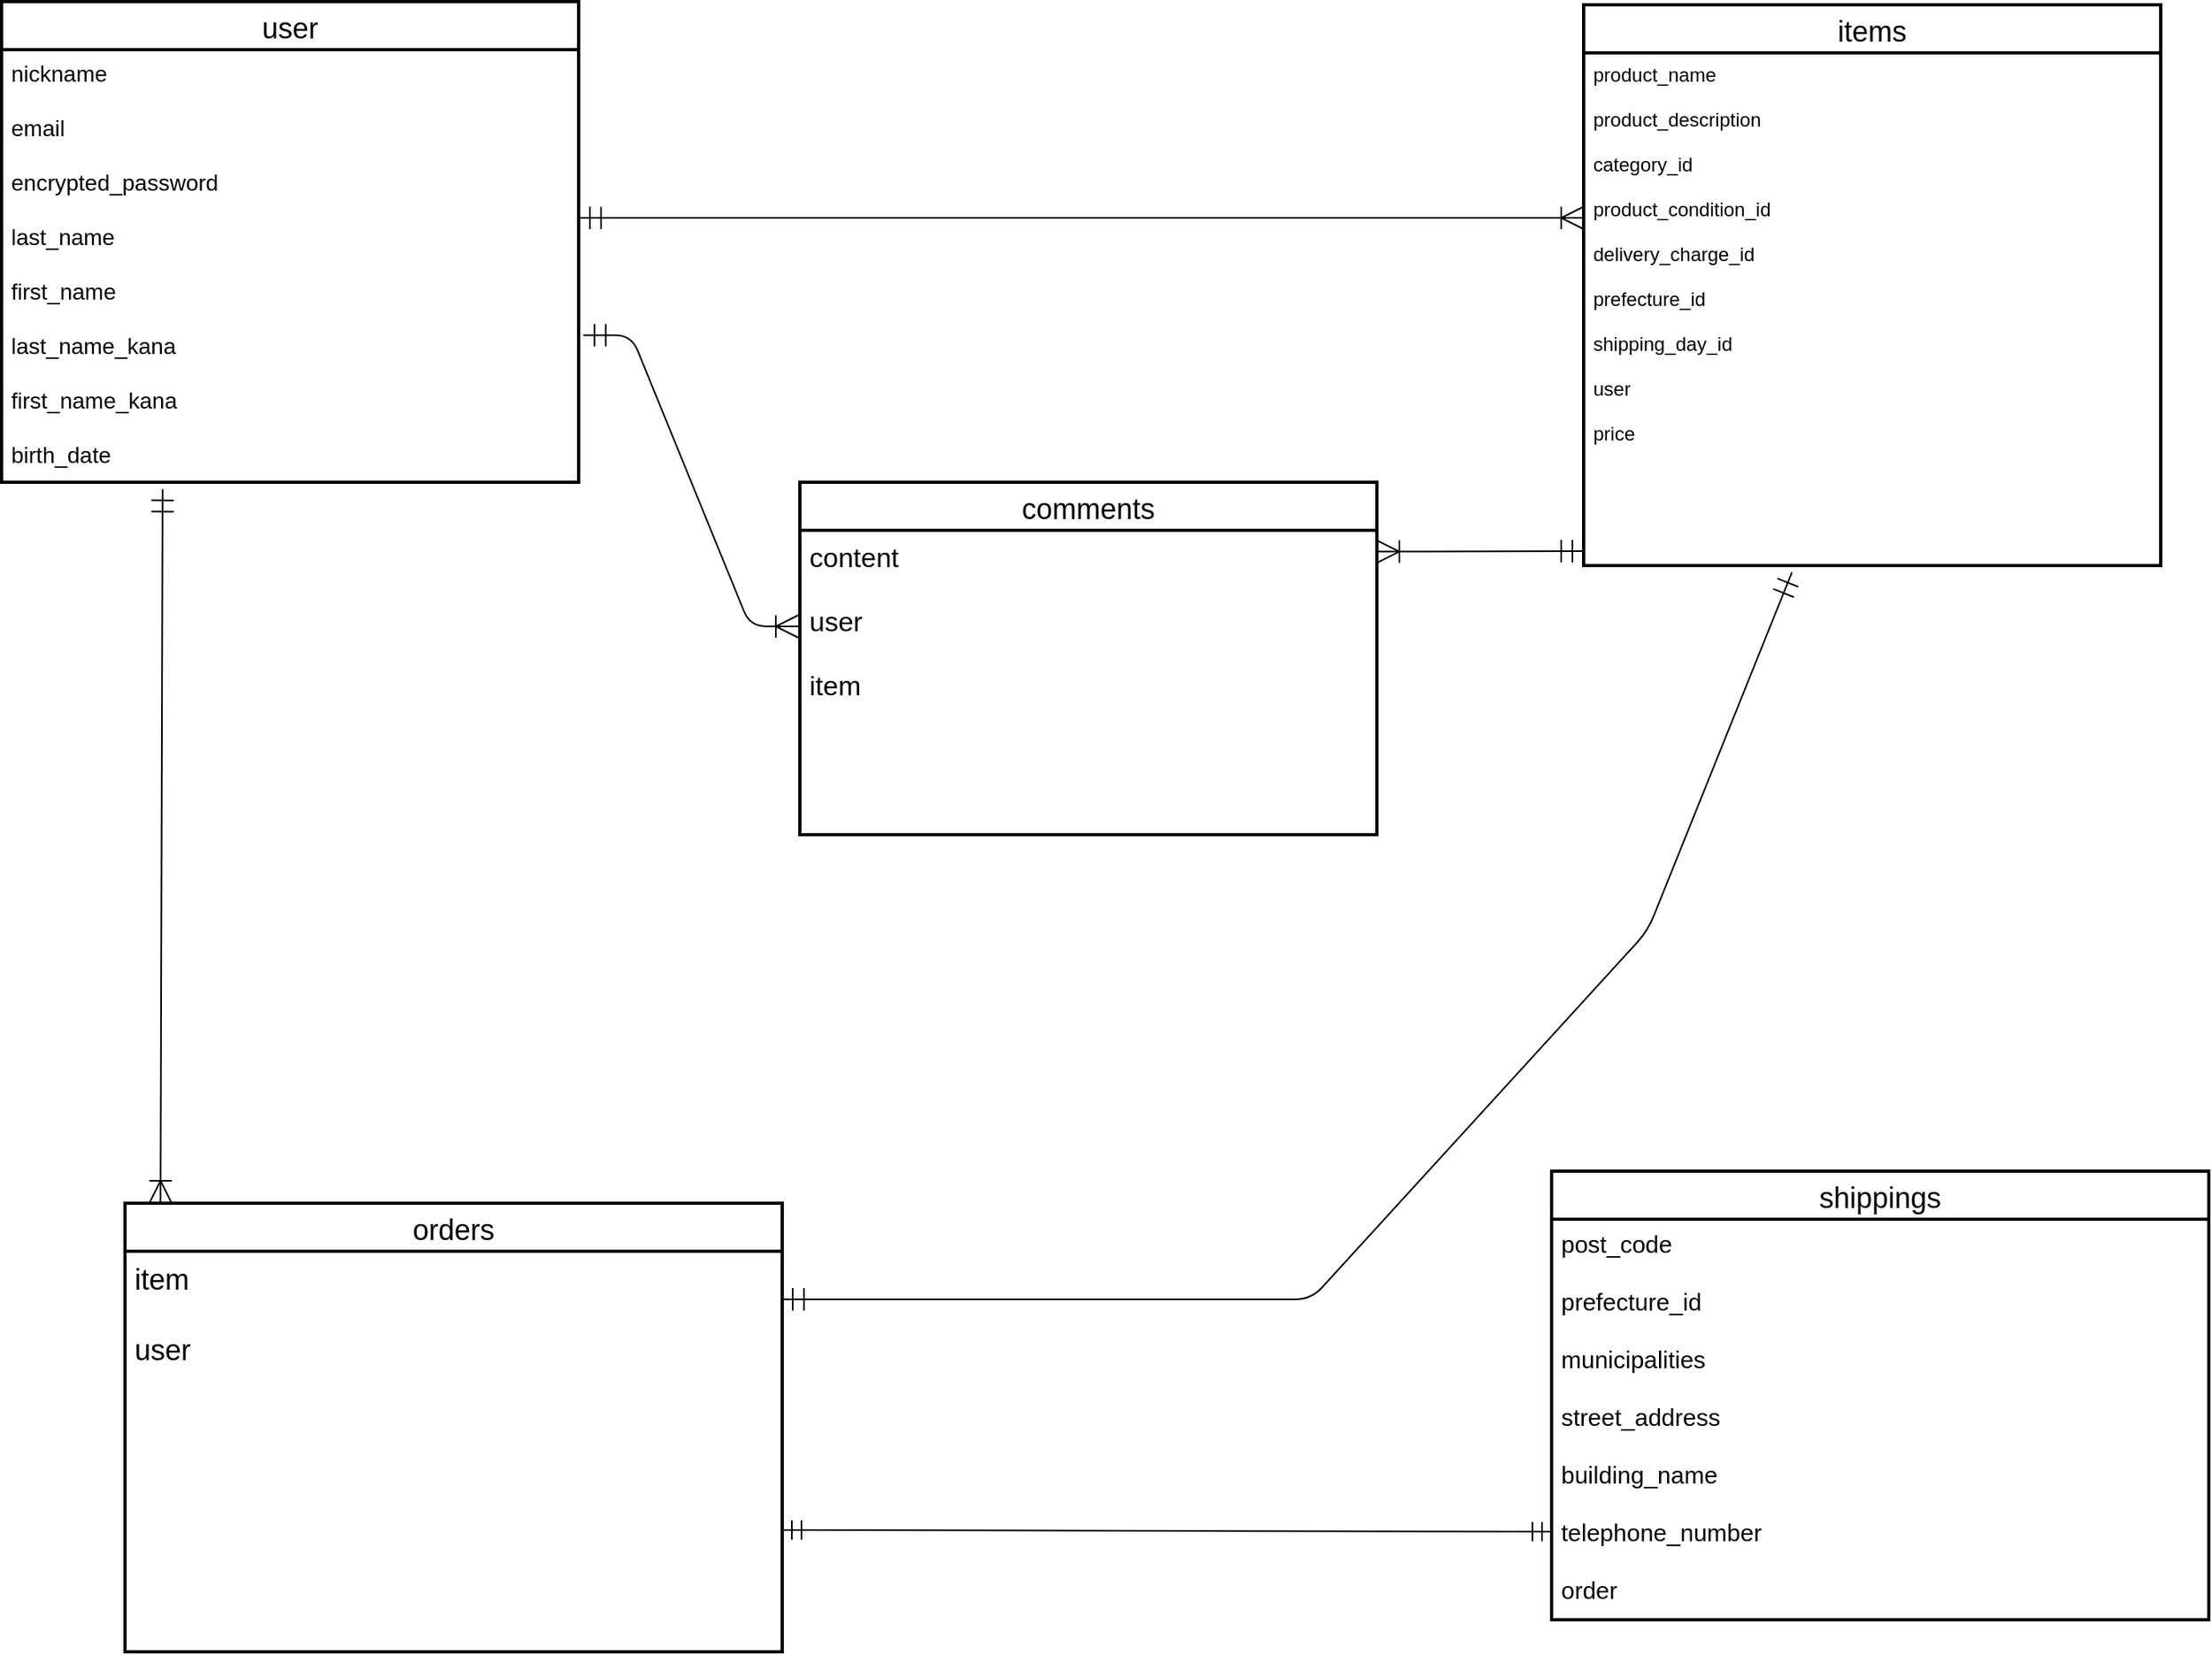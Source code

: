 <mxfile>
    <diagram id="ILM4VyJ2_Y5ZMa9fSFW-" name="ページ1">
        <mxGraphModel dx="458" dy="1147" grid="1" gridSize="10" guides="1" tooltips="1" connect="1" arrows="1" fold="1" page="1" pageScale="1" pageWidth="827" pageHeight="1169" math="0" shadow="0">
            <root>
                <mxCell id="0"/>
                <mxCell id="1" parent="0"/>
                <mxCell id="2" value="orders" style="swimlane;childLayout=stackLayout;horizontal=1;startSize=30;horizontalStack=0;rounded=1;fontSize=18;fontStyle=0;strokeWidth=2;resizeParent=0;resizeLast=1;shadow=0;dashed=0;align=center;arcSize=0;" parent="1" vertex="1">
                    <mxGeometry x="230" y="870" width="410" height="280" as="geometry"/>
                </mxCell>
                <mxCell id="18" value="item&#10;&#10;user" style="align=left;strokeColor=none;fillColor=none;spacingLeft=4;fontSize=18;verticalAlign=top;resizable=0;rotatable=0;part=1;" parent="2" vertex="1">
                    <mxGeometry y="30" width="410" height="250" as="geometry"/>
                </mxCell>
                <mxCell id="4" value="shippings" style="swimlane;childLayout=stackLayout;horizontal=1;startSize=30;horizontalStack=0;rounded=1;fontSize=18;fontStyle=0;strokeWidth=2;resizeParent=0;resizeLast=1;shadow=0;dashed=0;align=center;arcSize=0;" parent="1" vertex="1">
                    <mxGeometry x="1120" y="850" width="410" height="280" as="geometry"/>
                </mxCell>
                <mxCell id="6" value="post_code&#10;&#10;prefecture_id&#10;&#10;municipalities&#10;&#10;street_address&#10;&#10;building_name&#10;&#10;telephone_number&#10;&#10;order" style="align=left;strokeColor=none;fillColor=none;spacingLeft=4;fontSize=15;verticalAlign=top;resizable=0;rotatable=0;part=1;" parent="4" vertex="1">
                    <mxGeometry y="30" width="410" height="250" as="geometry"/>
                </mxCell>
                <mxCell id="8" value="comments" style="swimlane;childLayout=stackLayout;horizontal=1;startSize=30;horizontalStack=0;rounded=1;fontSize=18;fontStyle=0;strokeWidth=2;resizeParent=0;resizeLast=1;shadow=0;dashed=0;align=center;arcSize=0;" parent="1" vertex="1">
                    <mxGeometry x="651" y="420" width="360" height="220" as="geometry"/>
                </mxCell>
                <mxCell id="9" value="content&#10;&#10;user&#10;&#10;item" style="align=left;strokeColor=none;fillColor=none;spacingLeft=4;fontSize=17;verticalAlign=top;resizable=0;rotatable=0;part=1;" parent="8" vertex="1">
                    <mxGeometry y="30" width="360" height="190" as="geometry"/>
                </mxCell>
                <mxCell id="20" value="" style="edgeStyle=entityRelationEdgeStyle;fontSize=12;html=1;endArrow=ERoneToMany;startArrow=ERmandOne;startSize=12;endSize=12;targetPerimeterSpacing=4;exitX=1.008;exitY=0.66;exitDx=0;exitDy=0;exitPerimeter=0;" parent="1" source="43" edge="1">
                    <mxGeometry width="100" height="100" relative="1" as="geometry">
                        <mxPoint x="515" y="310" as="sourcePoint"/>
                        <mxPoint x="650" y="510" as="targetPoint"/>
                    </mxGeometry>
                </mxCell>
                <mxCell id="21" value="" style="edgeStyle=entityRelationEdgeStyle;fontSize=12;html=1;endArrow=ERoneToMany;startArrow=ERmandOne;startSize=12;endSize=12;targetPerimeterSpacing=4;entryX=0;entryY=0.5;entryDx=0;entryDy=0;" parent="1" edge="1">
                    <mxGeometry width="100" height="100" relative="1" as="geometry">
                        <mxPoint x="513" y="255" as="sourcePoint"/>
                        <mxPoint x="1140" y="255" as="targetPoint"/>
                    </mxGeometry>
                </mxCell>
                <mxCell id="22" value="" style="fontSize=12;html=1;endArrow=ERoneToMany;startArrow=ERmandOne;startSize=12;endSize=12;targetPerimeterSpacing=4;entryX=0.054;entryY=0;entryDx=0;entryDy=0;entryPerimeter=0;exitX=0.279;exitY=1.016;exitDx=0;exitDy=0;exitPerimeter=0;" parent="1" source="43" target="2" edge="1">
                    <mxGeometry width="100" height="100" relative="1" as="geometry">
                        <mxPoint x="252" y="380" as="sourcePoint"/>
                        <mxPoint x="210" y="760" as="targetPoint"/>
                    </mxGeometry>
                </mxCell>
                <mxCell id="37" value="" style="fontSize=12;html=1;endArrow=ERoneToMany;startArrow=ERmandOne;startSize=12;endSize=12;targetPerimeterSpacing=4;entryX=1;entryY=0.07;entryDx=0;entryDy=0;entryPerimeter=0;" parent="1" target="9" edge="1">
                    <mxGeometry width="100" height="100" relative="1" as="geometry">
                        <mxPoint x="1140" y="463" as="sourcePoint"/>
                        <mxPoint x="1070" y="280" as="targetPoint"/>
                    </mxGeometry>
                </mxCell>
                <mxCell id="42" value="user" style="swimlane;childLayout=stackLayout;horizontal=1;startSize=30;horizontalStack=0;rounded=1;fontSize=18;fontStyle=0;strokeWidth=2;resizeParent=0;resizeLast=1;shadow=0;dashed=0;align=center;arcSize=0;" parent="1" vertex="1">
                    <mxGeometry x="153" y="120" width="360" height="300" as="geometry"/>
                </mxCell>
                <mxCell id="43" value="nickname&#10;&#10;email    &#10;&#10;encrypted_password&#10;&#10;last_name&#10;&#10;first_name&#10;&#10;last_name_kana&#10;&#10;first_name_kana&#10;&#10;birth_date" style="align=left;strokeColor=none;fillColor=none;spacingLeft=4;fontSize=14;verticalAlign=top;resizable=0;rotatable=0;part=1;" parent="42" vertex="1">
                    <mxGeometry y="30" width="360" height="270" as="geometry"/>
                </mxCell>
                <mxCell id="46" value="items" style="swimlane;childLayout=stackLayout;horizontal=1;startSize=30;horizontalStack=0;rounded=1;fontSize=18;fontStyle=0;strokeWidth=2;resizeParent=0;resizeLast=1;shadow=0;dashed=0;align=center;arcSize=0;" parent="1" vertex="1">
                    <mxGeometry x="1140" y="122" width="360" height="350" as="geometry"/>
                </mxCell>
                <mxCell id="47" value="product_name&#10;&#10;product_description&#10;&#10;category_id&#10;&#10;product_condition_id&#10;&#10;delivery_charge_id&#10;&#10;prefecture_id&#10;&#10;shipping_day_id&#10;&#10;user&#10;&#10;price&#10;" style="align=left;strokeColor=none;fillColor=none;spacingLeft=4;fontSize=12;verticalAlign=top;resizable=0;rotatable=0;part=1;" parent="46" vertex="1">
                    <mxGeometry y="30" width="360" height="320" as="geometry"/>
                </mxCell>
                <mxCell id="57" value="" style="fontSize=12;html=1;endArrow=ERmandOne;startArrow=ERmandOne;startSize=12;endSize=12;targetPerimeterSpacing=4;entryX=0.999;entryY=0.12;entryDx=0;entryDy=0;entryPerimeter=0;exitX=0.361;exitY=1.013;exitDx=0;exitDy=0;exitPerimeter=0;" parent="1" source="47" target="18" edge="1">
                    <mxGeometry width="100" height="100" relative="1" as="geometry">
                        <mxPoint x="1280" y="500" as="sourcePoint"/>
                        <mxPoint x="1127.95" y="879.6" as="targetPoint"/>
                        <Array as="points">
                            <mxPoint x="1180" y="700"/>
                            <mxPoint x="970" y="930"/>
                        </Array>
                    </mxGeometry>
                </mxCell>
                <mxCell id="58" value="" style="fontSize=12;html=1;endArrow=ERmandOne;startArrow=ERmandOne;entryX=0;entryY=0.78;entryDx=0;entryDy=0;entryPerimeter=0;endSize=10;startSize=10;" parent="1" target="6" edge="1">
                    <mxGeometry width="100" height="100" relative="1" as="geometry">
                        <mxPoint x="640" y="1074" as="sourcePoint"/>
                        <mxPoint x="770" y="970" as="targetPoint"/>
                    </mxGeometry>
                </mxCell>
            </root>
        </mxGraphModel>
    </diagram>
    <diagram id="c6RsfWW94x6CUTnze-O8" name="ページ2">
        <mxGraphModel dx="2736" dy="1147" grid="1" gridSize="10" guides="1" tooltips="1" connect="1" arrows="1" fold="1" page="1" pageScale="1" pageWidth="827" pageHeight="1169" math="0" shadow="0">
            <root>
                <mxCell id="0"/>
                <mxCell id="1" parent="0"/>
            </root>
        </mxGraphModel>
    </diagram>
</mxfile>